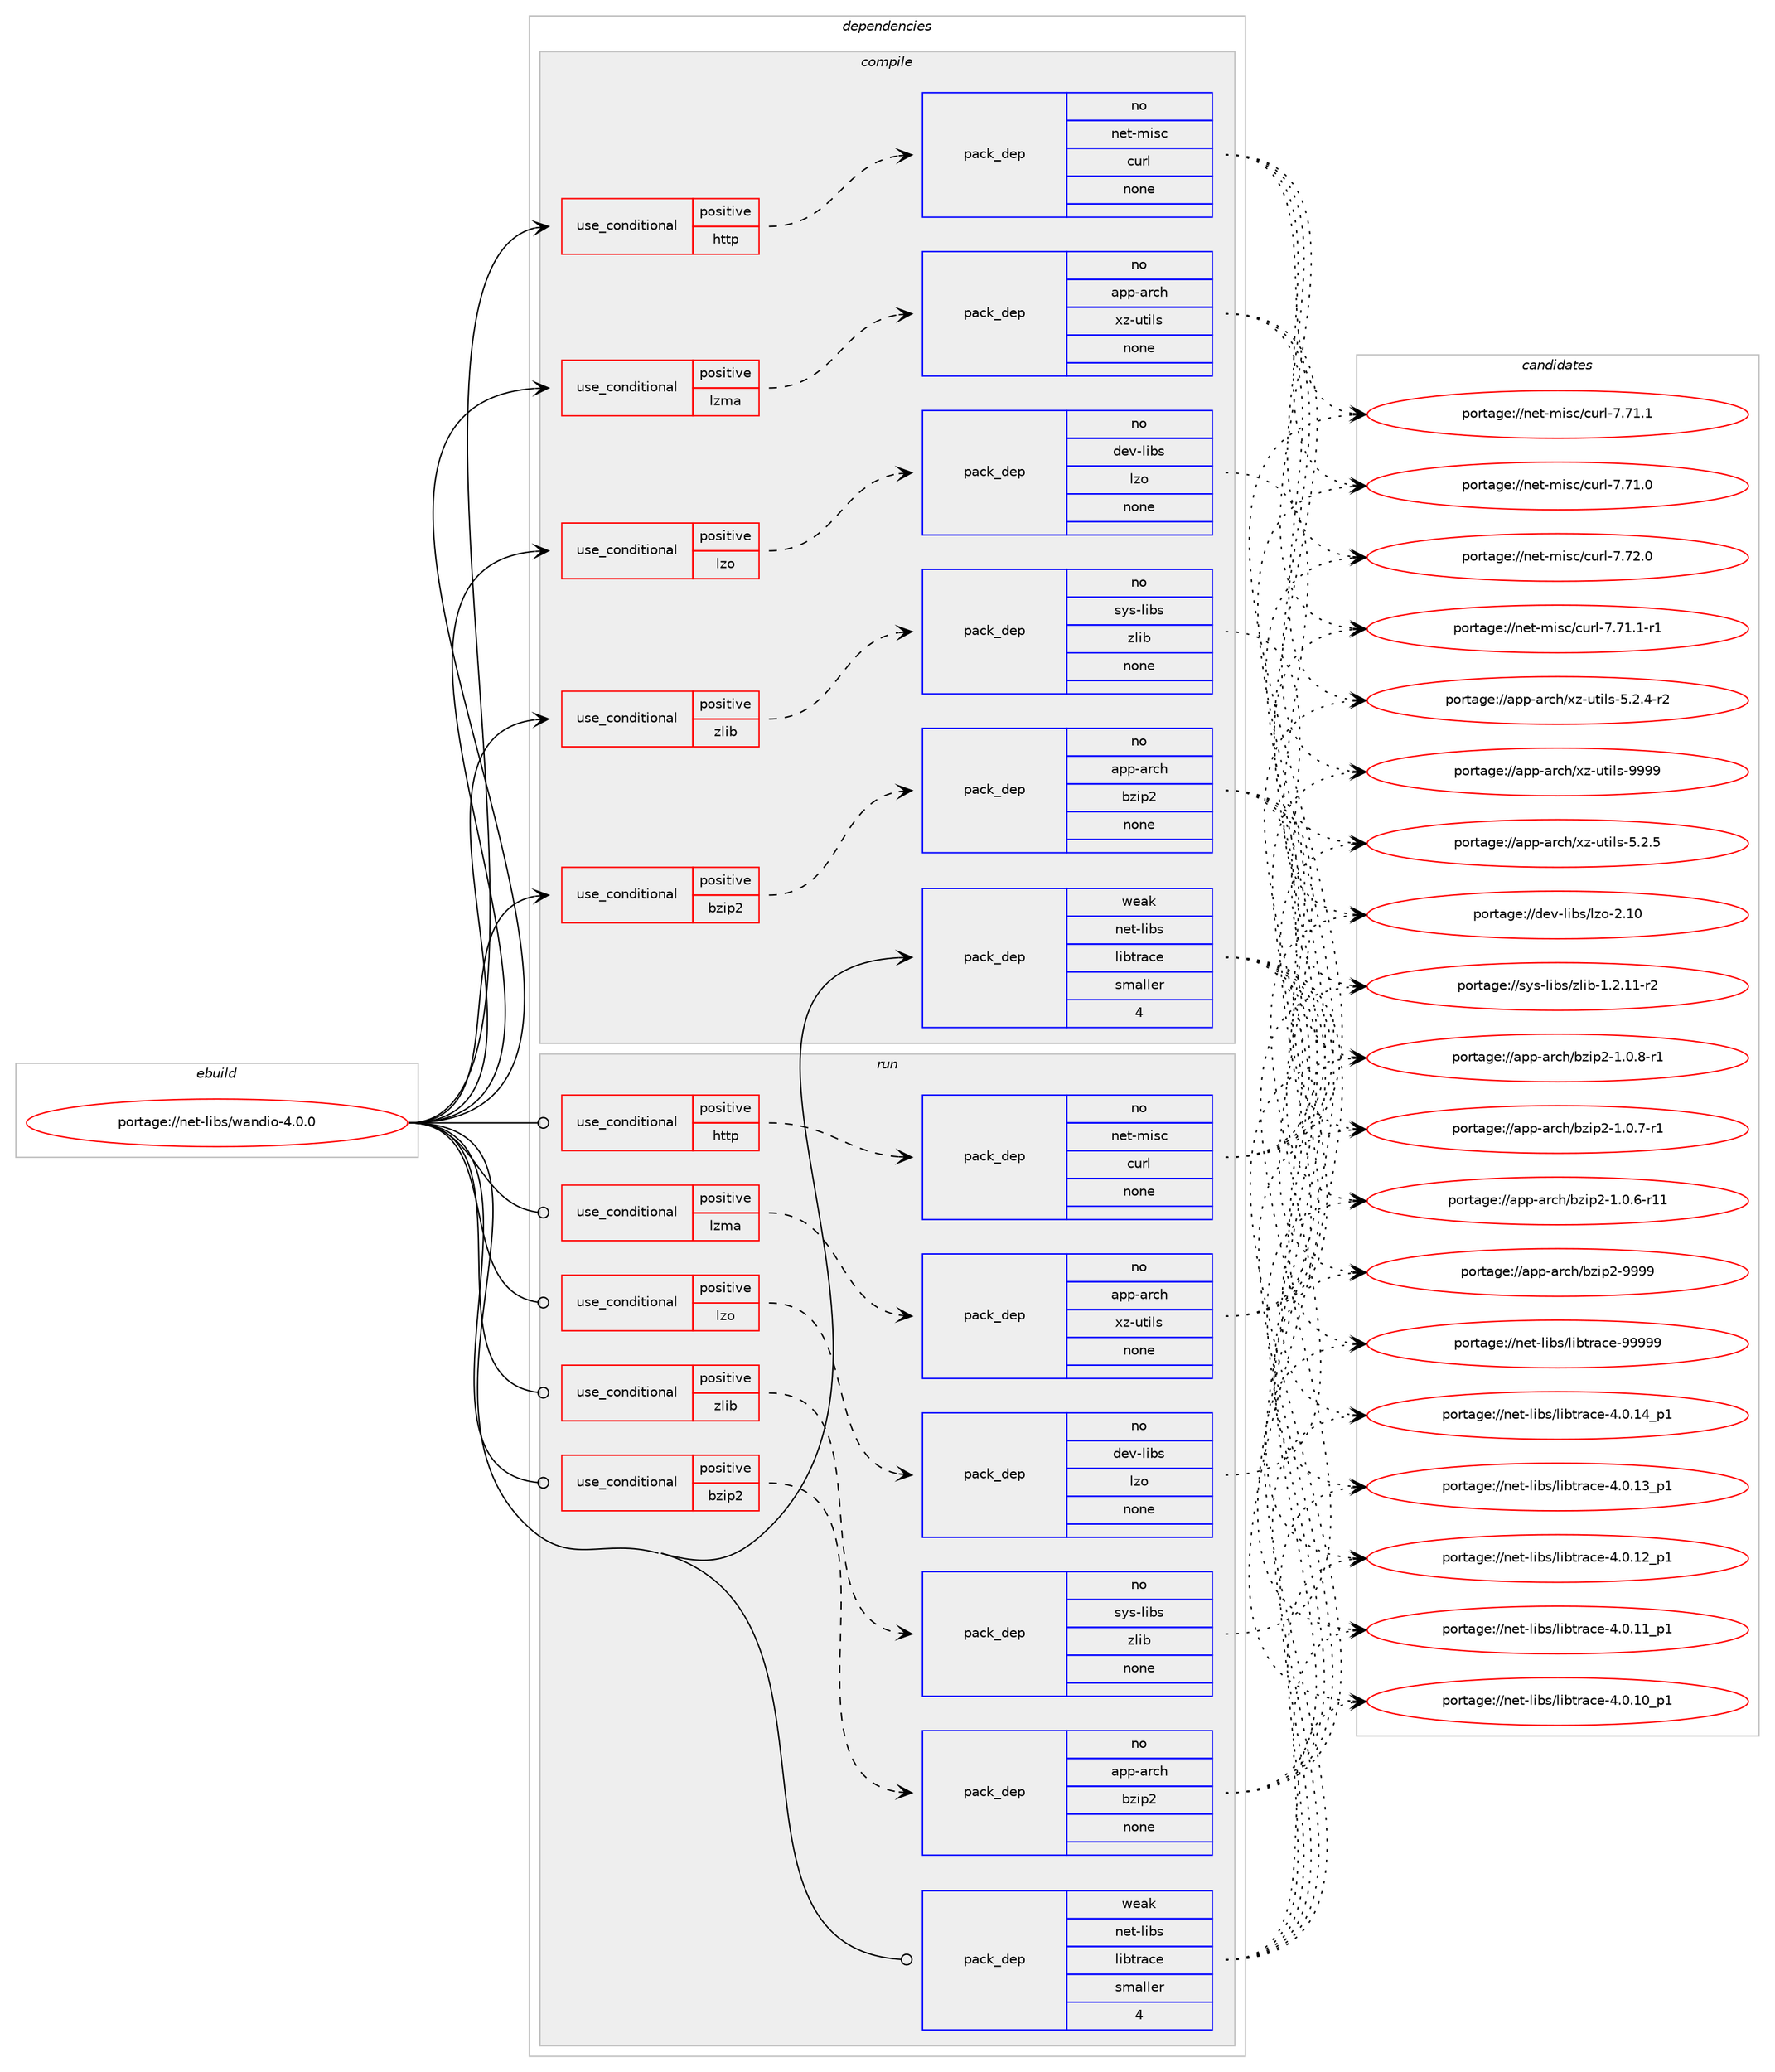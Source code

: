 digraph prolog {

# *************
# Graph options
# *************

newrank=true;
concentrate=true;
compound=true;
graph [rankdir=LR,fontname=Helvetica,fontsize=10,ranksep=1.5];#, ranksep=2.5, nodesep=0.2];
edge  [arrowhead=vee];
node  [fontname=Helvetica,fontsize=10];

# **********
# The ebuild
# **********

subgraph cluster_leftcol {
color=gray;
rank=same;
label=<<i>ebuild</i>>;
id [label="portage://net-libs/wandio-4.0.0", color=red, width=4, href="../net-libs/wandio-4.0.0.svg"];
}

# ****************
# The dependencies
# ****************

subgraph cluster_midcol {
color=gray;
label=<<i>dependencies</i>>;
subgraph cluster_compile {
fillcolor="#eeeeee";
style=filled;
label=<<i>compile</i>>;
subgraph cond630 {
dependency3937 [label=<<TABLE BORDER="0" CELLBORDER="1" CELLSPACING="0" CELLPADDING="4"><TR><TD ROWSPAN="3" CELLPADDING="10">use_conditional</TD></TR><TR><TD>positive</TD></TR><TR><TD>bzip2</TD></TR></TABLE>>, shape=none, color=red];
subgraph pack3249 {
dependency3938 [label=<<TABLE BORDER="0" CELLBORDER="1" CELLSPACING="0" CELLPADDING="4" WIDTH="220"><TR><TD ROWSPAN="6" CELLPADDING="30">pack_dep</TD></TR><TR><TD WIDTH="110">no</TD></TR><TR><TD>app-arch</TD></TR><TR><TD>bzip2</TD></TR><TR><TD>none</TD></TR><TR><TD></TD></TR></TABLE>>, shape=none, color=blue];
}
dependency3937:e -> dependency3938:w [weight=20,style="dashed",arrowhead="vee"];
}
id:e -> dependency3937:w [weight=20,style="solid",arrowhead="vee"];
subgraph cond631 {
dependency3939 [label=<<TABLE BORDER="0" CELLBORDER="1" CELLSPACING="0" CELLPADDING="4"><TR><TD ROWSPAN="3" CELLPADDING="10">use_conditional</TD></TR><TR><TD>positive</TD></TR><TR><TD>http</TD></TR></TABLE>>, shape=none, color=red];
subgraph pack3250 {
dependency3940 [label=<<TABLE BORDER="0" CELLBORDER="1" CELLSPACING="0" CELLPADDING="4" WIDTH="220"><TR><TD ROWSPAN="6" CELLPADDING="30">pack_dep</TD></TR><TR><TD WIDTH="110">no</TD></TR><TR><TD>net-misc</TD></TR><TR><TD>curl</TD></TR><TR><TD>none</TD></TR><TR><TD></TD></TR></TABLE>>, shape=none, color=blue];
}
dependency3939:e -> dependency3940:w [weight=20,style="dashed",arrowhead="vee"];
}
id:e -> dependency3939:w [weight=20,style="solid",arrowhead="vee"];
subgraph cond632 {
dependency3941 [label=<<TABLE BORDER="0" CELLBORDER="1" CELLSPACING="0" CELLPADDING="4"><TR><TD ROWSPAN="3" CELLPADDING="10">use_conditional</TD></TR><TR><TD>positive</TD></TR><TR><TD>lzma</TD></TR></TABLE>>, shape=none, color=red];
subgraph pack3251 {
dependency3942 [label=<<TABLE BORDER="0" CELLBORDER="1" CELLSPACING="0" CELLPADDING="4" WIDTH="220"><TR><TD ROWSPAN="6" CELLPADDING="30">pack_dep</TD></TR><TR><TD WIDTH="110">no</TD></TR><TR><TD>app-arch</TD></TR><TR><TD>xz-utils</TD></TR><TR><TD>none</TD></TR><TR><TD></TD></TR></TABLE>>, shape=none, color=blue];
}
dependency3941:e -> dependency3942:w [weight=20,style="dashed",arrowhead="vee"];
}
id:e -> dependency3941:w [weight=20,style="solid",arrowhead="vee"];
subgraph cond633 {
dependency3943 [label=<<TABLE BORDER="0" CELLBORDER="1" CELLSPACING="0" CELLPADDING="4"><TR><TD ROWSPAN="3" CELLPADDING="10">use_conditional</TD></TR><TR><TD>positive</TD></TR><TR><TD>lzo</TD></TR></TABLE>>, shape=none, color=red];
subgraph pack3252 {
dependency3944 [label=<<TABLE BORDER="0" CELLBORDER="1" CELLSPACING="0" CELLPADDING="4" WIDTH="220"><TR><TD ROWSPAN="6" CELLPADDING="30">pack_dep</TD></TR><TR><TD WIDTH="110">no</TD></TR><TR><TD>dev-libs</TD></TR><TR><TD>lzo</TD></TR><TR><TD>none</TD></TR><TR><TD></TD></TR></TABLE>>, shape=none, color=blue];
}
dependency3943:e -> dependency3944:w [weight=20,style="dashed",arrowhead="vee"];
}
id:e -> dependency3943:w [weight=20,style="solid",arrowhead="vee"];
subgraph cond634 {
dependency3945 [label=<<TABLE BORDER="0" CELLBORDER="1" CELLSPACING="0" CELLPADDING="4"><TR><TD ROWSPAN="3" CELLPADDING="10">use_conditional</TD></TR><TR><TD>positive</TD></TR><TR><TD>zlib</TD></TR></TABLE>>, shape=none, color=red];
subgraph pack3253 {
dependency3946 [label=<<TABLE BORDER="0" CELLBORDER="1" CELLSPACING="0" CELLPADDING="4" WIDTH="220"><TR><TD ROWSPAN="6" CELLPADDING="30">pack_dep</TD></TR><TR><TD WIDTH="110">no</TD></TR><TR><TD>sys-libs</TD></TR><TR><TD>zlib</TD></TR><TR><TD>none</TD></TR><TR><TD></TD></TR></TABLE>>, shape=none, color=blue];
}
dependency3945:e -> dependency3946:w [weight=20,style="dashed",arrowhead="vee"];
}
id:e -> dependency3945:w [weight=20,style="solid",arrowhead="vee"];
subgraph pack3254 {
dependency3947 [label=<<TABLE BORDER="0" CELLBORDER="1" CELLSPACING="0" CELLPADDING="4" WIDTH="220"><TR><TD ROWSPAN="6" CELLPADDING="30">pack_dep</TD></TR><TR><TD WIDTH="110">weak</TD></TR><TR><TD>net-libs</TD></TR><TR><TD>libtrace</TD></TR><TR><TD>smaller</TD></TR><TR><TD>4</TD></TR></TABLE>>, shape=none, color=blue];
}
id:e -> dependency3947:w [weight=20,style="solid",arrowhead="vee"];
}
subgraph cluster_compileandrun {
fillcolor="#eeeeee";
style=filled;
label=<<i>compile and run</i>>;
}
subgraph cluster_run {
fillcolor="#eeeeee";
style=filled;
label=<<i>run</i>>;
subgraph cond635 {
dependency3948 [label=<<TABLE BORDER="0" CELLBORDER="1" CELLSPACING="0" CELLPADDING="4"><TR><TD ROWSPAN="3" CELLPADDING="10">use_conditional</TD></TR><TR><TD>positive</TD></TR><TR><TD>bzip2</TD></TR></TABLE>>, shape=none, color=red];
subgraph pack3255 {
dependency3949 [label=<<TABLE BORDER="0" CELLBORDER="1" CELLSPACING="0" CELLPADDING="4" WIDTH="220"><TR><TD ROWSPAN="6" CELLPADDING="30">pack_dep</TD></TR><TR><TD WIDTH="110">no</TD></TR><TR><TD>app-arch</TD></TR><TR><TD>bzip2</TD></TR><TR><TD>none</TD></TR><TR><TD></TD></TR></TABLE>>, shape=none, color=blue];
}
dependency3948:e -> dependency3949:w [weight=20,style="dashed",arrowhead="vee"];
}
id:e -> dependency3948:w [weight=20,style="solid",arrowhead="odot"];
subgraph cond636 {
dependency3950 [label=<<TABLE BORDER="0" CELLBORDER="1" CELLSPACING="0" CELLPADDING="4"><TR><TD ROWSPAN="3" CELLPADDING="10">use_conditional</TD></TR><TR><TD>positive</TD></TR><TR><TD>http</TD></TR></TABLE>>, shape=none, color=red];
subgraph pack3256 {
dependency3951 [label=<<TABLE BORDER="0" CELLBORDER="1" CELLSPACING="0" CELLPADDING="4" WIDTH="220"><TR><TD ROWSPAN="6" CELLPADDING="30">pack_dep</TD></TR><TR><TD WIDTH="110">no</TD></TR><TR><TD>net-misc</TD></TR><TR><TD>curl</TD></TR><TR><TD>none</TD></TR><TR><TD></TD></TR></TABLE>>, shape=none, color=blue];
}
dependency3950:e -> dependency3951:w [weight=20,style="dashed",arrowhead="vee"];
}
id:e -> dependency3950:w [weight=20,style="solid",arrowhead="odot"];
subgraph cond637 {
dependency3952 [label=<<TABLE BORDER="0" CELLBORDER="1" CELLSPACING="0" CELLPADDING="4"><TR><TD ROWSPAN="3" CELLPADDING="10">use_conditional</TD></TR><TR><TD>positive</TD></TR><TR><TD>lzma</TD></TR></TABLE>>, shape=none, color=red];
subgraph pack3257 {
dependency3953 [label=<<TABLE BORDER="0" CELLBORDER="1" CELLSPACING="0" CELLPADDING="4" WIDTH="220"><TR><TD ROWSPAN="6" CELLPADDING="30">pack_dep</TD></TR><TR><TD WIDTH="110">no</TD></TR><TR><TD>app-arch</TD></TR><TR><TD>xz-utils</TD></TR><TR><TD>none</TD></TR><TR><TD></TD></TR></TABLE>>, shape=none, color=blue];
}
dependency3952:e -> dependency3953:w [weight=20,style="dashed",arrowhead="vee"];
}
id:e -> dependency3952:w [weight=20,style="solid",arrowhead="odot"];
subgraph cond638 {
dependency3954 [label=<<TABLE BORDER="0" CELLBORDER="1" CELLSPACING="0" CELLPADDING="4"><TR><TD ROWSPAN="3" CELLPADDING="10">use_conditional</TD></TR><TR><TD>positive</TD></TR><TR><TD>lzo</TD></TR></TABLE>>, shape=none, color=red];
subgraph pack3258 {
dependency3955 [label=<<TABLE BORDER="0" CELLBORDER="1" CELLSPACING="0" CELLPADDING="4" WIDTH="220"><TR><TD ROWSPAN="6" CELLPADDING="30">pack_dep</TD></TR><TR><TD WIDTH="110">no</TD></TR><TR><TD>dev-libs</TD></TR><TR><TD>lzo</TD></TR><TR><TD>none</TD></TR><TR><TD></TD></TR></TABLE>>, shape=none, color=blue];
}
dependency3954:e -> dependency3955:w [weight=20,style="dashed",arrowhead="vee"];
}
id:e -> dependency3954:w [weight=20,style="solid",arrowhead="odot"];
subgraph cond639 {
dependency3956 [label=<<TABLE BORDER="0" CELLBORDER="1" CELLSPACING="0" CELLPADDING="4"><TR><TD ROWSPAN="3" CELLPADDING="10">use_conditional</TD></TR><TR><TD>positive</TD></TR><TR><TD>zlib</TD></TR></TABLE>>, shape=none, color=red];
subgraph pack3259 {
dependency3957 [label=<<TABLE BORDER="0" CELLBORDER="1" CELLSPACING="0" CELLPADDING="4" WIDTH="220"><TR><TD ROWSPAN="6" CELLPADDING="30">pack_dep</TD></TR><TR><TD WIDTH="110">no</TD></TR><TR><TD>sys-libs</TD></TR><TR><TD>zlib</TD></TR><TR><TD>none</TD></TR><TR><TD></TD></TR></TABLE>>, shape=none, color=blue];
}
dependency3956:e -> dependency3957:w [weight=20,style="dashed",arrowhead="vee"];
}
id:e -> dependency3956:w [weight=20,style="solid",arrowhead="odot"];
subgraph pack3260 {
dependency3958 [label=<<TABLE BORDER="0" CELLBORDER="1" CELLSPACING="0" CELLPADDING="4" WIDTH="220"><TR><TD ROWSPAN="6" CELLPADDING="30">pack_dep</TD></TR><TR><TD WIDTH="110">weak</TD></TR><TR><TD>net-libs</TD></TR><TR><TD>libtrace</TD></TR><TR><TD>smaller</TD></TR><TR><TD>4</TD></TR></TABLE>>, shape=none, color=blue];
}
id:e -> dependency3958:w [weight=20,style="solid",arrowhead="odot"];
}
}

# **************
# The candidates
# **************

subgraph cluster_choices {
rank=same;
color=gray;
label=<<i>candidates</i>>;

subgraph choice3249 {
color=black;
nodesep=1;
choice971121124597114991044798122105112504557575757 [label="portage://app-arch/bzip2-9999", color=red, width=4,href="../app-arch/bzip2-9999.svg"];
choice971121124597114991044798122105112504549464846564511449 [label="portage://app-arch/bzip2-1.0.8-r1", color=red, width=4,href="../app-arch/bzip2-1.0.8-r1.svg"];
choice971121124597114991044798122105112504549464846554511449 [label="portage://app-arch/bzip2-1.0.7-r1", color=red, width=4,href="../app-arch/bzip2-1.0.7-r1.svg"];
choice97112112459711499104479812210511250454946484654451144949 [label="portage://app-arch/bzip2-1.0.6-r11", color=red, width=4,href="../app-arch/bzip2-1.0.6-r11.svg"];
dependency3938:e -> choice971121124597114991044798122105112504557575757:w [style=dotted,weight="100"];
dependency3938:e -> choice971121124597114991044798122105112504549464846564511449:w [style=dotted,weight="100"];
dependency3938:e -> choice971121124597114991044798122105112504549464846554511449:w [style=dotted,weight="100"];
dependency3938:e -> choice97112112459711499104479812210511250454946484654451144949:w [style=dotted,weight="100"];
}
subgraph choice3250 {
color=black;
nodesep=1;
choice1101011164510910511599479911711410845554655504648 [label="portage://net-misc/curl-7.72.0", color=red, width=4,href="../net-misc/curl-7.72.0.svg"];
choice11010111645109105115994799117114108455546554946494511449 [label="portage://net-misc/curl-7.71.1-r1", color=red, width=4,href="../net-misc/curl-7.71.1-r1.svg"];
choice1101011164510910511599479911711410845554655494649 [label="portage://net-misc/curl-7.71.1", color=red, width=4,href="../net-misc/curl-7.71.1.svg"];
choice1101011164510910511599479911711410845554655494648 [label="portage://net-misc/curl-7.71.0", color=red, width=4,href="../net-misc/curl-7.71.0.svg"];
dependency3940:e -> choice1101011164510910511599479911711410845554655504648:w [style=dotted,weight="100"];
dependency3940:e -> choice11010111645109105115994799117114108455546554946494511449:w [style=dotted,weight="100"];
dependency3940:e -> choice1101011164510910511599479911711410845554655494649:w [style=dotted,weight="100"];
dependency3940:e -> choice1101011164510910511599479911711410845554655494648:w [style=dotted,weight="100"];
}
subgraph choice3251 {
color=black;
nodesep=1;
choice9711211245971149910447120122451171161051081154557575757 [label="portage://app-arch/xz-utils-9999", color=red, width=4,href="../app-arch/xz-utils-9999.svg"];
choice971121124597114991044712012245117116105108115455346504653 [label="portage://app-arch/xz-utils-5.2.5", color=red, width=4,href="../app-arch/xz-utils-5.2.5.svg"];
choice9711211245971149910447120122451171161051081154553465046524511450 [label="portage://app-arch/xz-utils-5.2.4-r2", color=red, width=4,href="../app-arch/xz-utils-5.2.4-r2.svg"];
dependency3942:e -> choice9711211245971149910447120122451171161051081154557575757:w [style=dotted,weight="100"];
dependency3942:e -> choice971121124597114991044712012245117116105108115455346504653:w [style=dotted,weight="100"];
dependency3942:e -> choice9711211245971149910447120122451171161051081154553465046524511450:w [style=dotted,weight="100"];
}
subgraph choice3252 {
color=black;
nodesep=1;
choice1001011184510810598115471081221114550464948 [label="portage://dev-libs/lzo-2.10", color=red, width=4,href="../dev-libs/lzo-2.10.svg"];
dependency3944:e -> choice1001011184510810598115471081221114550464948:w [style=dotted,weight="100"];
}
subgraph choice3253 {
color=black;
nodesep=1;
choice11512111545108105981154712210810598454946504649494511450 [label="portage://sys-libs/zlib-1.2.11-r2", color=red, width=4,href="../sys-libs/zlib-1.2.11-r2.svg"];
dependency3946:e -> choice11512111545108105981154712210810598454946504649494511450:w [style=dotted,weight="100"];
}
subgraph choice3254 {
color=black;
nodesep=1;
choice110101116451081059811547108105981161149799101455757575757 [label="portage://net-libs/libtrace-99999", color=red, width=4,href="../net-libs/libtrace-99999.svg"];
choice110101116451081059811547108105981161149799101455246484649529511249 [label="portage://net-libs/libtrace-4.0.14_p1", color=red, width=4,href="../net-libs/libtrace-4.0.14_p1.svg"];
choice110101116451081059811547108105981161149799101455246484649519511249 [label="portage://net-libs/libtrace-4.0.13_p1", color=red, width=4,href="../net-libs/libtrace-4.0.13_p1.svg"];
choice110101116451081059811547108105981161149799101455246484649509511249 [label="portage://net-libs/libtrace-4.0.12_p1", color=red, width=4,href="../net-libs/libtrace-4.0.12_p1.svg"];
choice110101116451081059811547108105981161149799101455246484649499511249 [label="portage://net-libs/libtrace-4.0.11_p1", color=red, width=4,href="../net-libs/libtrace-4.0.11_p1.svg"];
choice110101116451081059811547108105981161149799101455246484649489511249 [label="portage://net-libs/libtrace-4.0.10_p1", color=red, width=4,href="../net-libs/libtrace-4.0.10_p1.svg"];
dependency3947:e -> choice110101116451081059811547108105981161149799101455757575757:w [style=dotted,weight="100"];
dependency3947:e -> choice110101116451081059811547108105981161149799101455246484649529511249:w [style=dotted,weight="100"];
dependency3947:e -> choice110101116451081059811547108105981161149799101455246484649519511249:w [style=dotted,weight="100"];
dependency3947:e -> choice110101116451081059811547108105981161149799101455246484649509511249:w [style=dotted,weight="100"];
dependency3947:e -> choice110101116451081059811547108105981161149799101455246484649499511249:w [style=dotted,weight="100"];
dependency3947:e -> choice110101116451081059811547108105981161149799101455246484649489511249:w [style=dotted,weight="100"];
}
subgraph choice3255 {
color=black;
nodesep=1;
choice971121124597114991044798122105112504557575757 [label="portage://app-arch/bzip2-9999", color=red, width=4,href="../app-arch/bzip2-9999.svg"];
choice971121124597114991044798122105112504549464846564511449 [label="portage://app-arch/bzip2-1.0.8-r1", color=red, width=4,href="../app-arch/bzip2-1.0.8-r1.svg"];
choice971121124597114991044798122105112504549464846554511449 [label="portage://app-arch/bzip2-1.0.7-r1", color=red, width=4,href="../app-arch/bzip2-1.0.7-r1.svg"];
choice97112112459711499104479812210511250454946484654451144949 [label="portage://app-arch/bzip2-1.0.6-r11", color=red, width=4,href="../app-arch/bzip2-1.0.6-r11.svg"];
dependency3949:e -> choice971121124597114991044798122105112504557575757:w [style=dotted,weight="100"];
dependency3949:e -> choice971121124597114991044798122105112504549464846564511449:w [style=dotted,weight="100"];
dependency3949:e -> choice971121124597114991044798122105112504549464846554511449:w [style=dotted,weight="100"];
dependency3949:e -> choice97112112459711499104479812210511250454946484654451144949:w [style=dotted,weight="100"];
}
subgraph choice3256 {
color=black;
nodesep=1;
choice1101011164510910511599479911711410845554655504648 [label="portage://net-misc/curl-7.72.0", color=red, width=4,href="../net-misc/curl-7.72.0.svg"];
choice11010111645109105115994799117114108455546554946494511449 [label="portage://net-misc/curl-7.71.1-r1", color=red, width=4,href="../net-misc/curl-7.71.1-r1.svg"];
choice1101011164510910511599479911711410845554655494649 [label="portage://net-misc/curl-7.71.1", color=red, width=4,href="../net-misc/curl-7.71.1.svg"];
choice1101011164510910511599479911711410845554655494648 [label="portage://net-misc/curl-7.71.0", color=red, width=4,href="../net-misc/curl-7.71.0.svg"];
dependency3951:e -> choice1101011164510910511599479911711410845554655504648:w [style=dotted,weight="100"];
dependency3951:e -> choice11010111645109105115994799117114108455546554946494511449:w [style=dotted,weight="100"];
dependency3951:e -> choice1101011164510910511599479911711410845554655494649:w [style=dotted,weight="100"];
dependency3951:e -> choice1101011164510910511599479911711410845554655494648:w [style=dotted,weight="100"];
}
subgraph choice3257 {
color=black;
nodesep=1;
choice9711211245971149910447120122451171161051081154557575757 [label="portage://app-arch/xz-utils-9999", color=red, width=4,href="../app-arch/xz-utils-9999.svg"];
choice971121124597114991044712012245117116105108115455346504653 [label="portage://app-arch/xz-utils-5.2.5", color=red, width=4,href="../app-arch/xz-utils-5.2.5.svg"];
choice9711211245971149910447120122451171161051081154553465046524511450 [label="portage://app-arch/xz-utils-5.2.4-r2", color=red, width=4,href="../app-arch/xz-utils-5.2.4-r2.svg"];
dependency3953:e -> choice9711211245971149910447120122451171161051081154557575757:w [style=dotted,weight="100"];
dependency3953:e -> choice971121124597114991044712012245117116105108115455346504653:w [style=dotted,weight="100"];
dependency3953:e -> choice9711211245971149910447120122451171161051081154553465046524511450:w [style=dotted,weight="100"];
}
subgraph choice3258 {
color=black;
nodesep=1;
choice1001011184510810598115471081221114550464948 [label="portage://dev-libs/lzo-2.10", color=red, width=4,href="../dev-libs/lzo-2.10.svg"];
dependency3955:e -> choice1001011184510810598115471081221114550464948:w [style=dotted,weight="100"];
}
subgraph choice3259 {
color=black;
nodesep=1;
choice11512111545108105981154712210810598454946504649494511450 [label="portage://sys-libs/zlib-1.2.11-r2", color=red, width=4,href="../sys-libs/zlib-1.2.11-r2.svg"];
dependency3957:e -> choice11512111545108105981154712210810598454946504649494511450:w [style=dotted,weight="100"];
}
subgraph choice3260 {
color=black;
nodesep=1;
choice110101116451081059811547108105981161149799101455757575757 [label="portage://net-libs/libtrace-99999", color=red, width=4,href="../net-libs/libtrace-99999.svg"];
choice110101116451081059811547108105981161149799101455246484649529511249 [label="portage://net-libs/libtrace-4.0.14_p1", color=red, width=4,href="../net-libs/libtrace-4.0.14_p1.svg"];
choice110101116451081059811547108105981161149799101455246484649519511249 [label="portage://net-libs/libtrace-4.0.13_p1", color=red, width=4,href="../net-libs/libtrace-4.0.13_p1.svg"];
choice110101116451081059811547108105981161149799101455246484649509511249 [label="portage://net-libs/libtrace-4.0.12_p1", color=red, width=4,href="../net-libs/libtrace-4.0.12_p1.svg"];
choice110101116451081059811547108105981161149799101455246484649499511249 [label="portage://net-libs/libtrace-4.0.11_p1", color=red, width=4,href="../net-libs/libtrace-4.0.11_p1.svg"];
choice110101116451081059811547108105981161149799101455246484649489511249 [label="portage://net-libs/libtrace-4.0.10_p1", color=red, width=4,href="../net-libs/libtrace-4.0.10_p1.svg"];
dependency3958:e -> choice110101116451081059811547108105981161149799101455757575757:w [style=dotted,weight="100"];
dependency3958:e -> choice110101116451081059811547108105981161149799101455246484649529511249:w [style=dotted,weight="100"];
dependency3958:e -> choice110101116451081059811547108105981161149799101455246484649519511249:w [style=dotted,weight="100"];
dependency3958:e -> choice110101116451081059811547108105981161149799101455246484649509511249:w [style=dotted,weight="100"];
dependency3958:e -> choice110101116451081059811547108105981161149799101455246484649499511249:w [style=dotted,weight="100"];
dependency3958:e -> choice110101116451081059811547108105981161149799101455246484649489511249:w [style=dotted,weight="100"];
}
}

}
